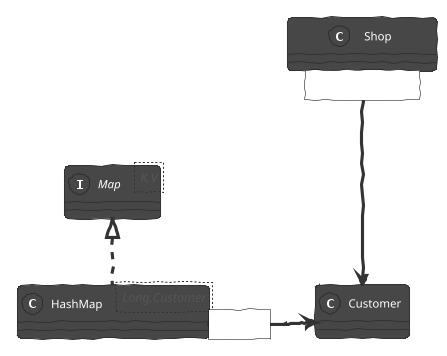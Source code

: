 ' Do not edit
' Theme Gallery
' autogenerated by script
'
@startuml
!theme sketchy
' Source: https://github.com/plantuml/plantuml/issues/1467 '

interface Map<K,V>
class HashMap<Long,Customer>

Map <|.. HashMap
Shop [customerId: long] ---> "customer\n1" Customer
HashMap [id: Long] -r-> "value" Customer
@enduml
